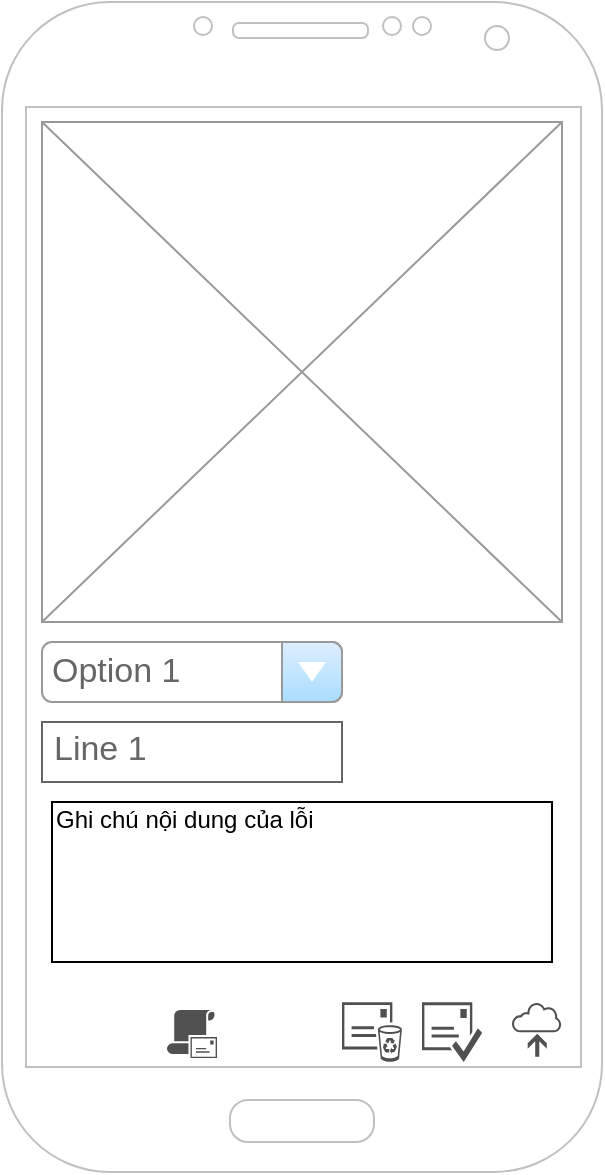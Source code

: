 <mxfile version="21.6.6" type="github">
  <diagram name="Trang-1" id="_9tDX54fQmeihn20TXuU">
    <mxGraphModel dx="1434" dy="790" grid="1" gridSize="10" guides="1" tooltips="1" connect="1" arrows="1" fold="1" page="1" pageScale="1" pageWidth="827" pageHeight="1169" math="0" shadow="0">
      <root>
        <mxCell id="0" />
        <mxCell id="1" parent="0" />
        <mxCell id="nOlmMqcdL2Z6e1UjF-bC-2" value="" style="verticalLabelPosition=bottom;verticalAlign=top;html=1;shadow=0;dashed=0;strokeWidth=1;shape=mxgraph.android.phone2;strokeColor=#c0c0c0;" vertex="1" parent="1">
          <mxGeometry x="40" y="20" width="300" height="585" as="geometry" />
        </mxCell>
        <mxCell id="nOlmMqcdL2Z6e1UjF-bC-6" value="" style="sketch=0;pointerEvents=1;shadow=0;dashed=0;html=1;strokeColor=none;fillColor=#505050;labelPosition=center;verticalLabelPosition=bottom;verticalAlign=top;outlineConnect=0;align=center;shape=mxgraph.office.security.email_address_policy;" vertex="1" parent="1">
          <mxGeometry x="122.5" y="523.97" width="25" height="24.09" as="geometry" />
        </mxCell>
        <mxCell id="nOlmMqcdL2Z6e1UjF-bC-7" value="" style="verticalLabelPosition=bottom;shadow=0;dashed=0;align=center;html=1;verticalAlign=top;strokeWidth=1;shape=mxgraph.mockup.graphics.simpleIcon;strokeColor=#999999;" vertex="1" parent="1">
          <mxGeometry x="60" y="80" width="260" height="250" as="geometry" />
        </mxCell>
        <mxCell id="nOlmMqcdL2Z6e1UjF-bC-8" value="Option 1" style="strokeWidth=1;shadow=0;dashed=0;align=center;html=1;shape=mxgraph.mockup.forms.comboBox;strokeColor=#999999;fillColor=#ddeeff;align=left;fillColor2=#aaddff;mainText=;fontColor=#666666;fontSize=17;spacingLeft=3;points=[];" vertex="1" parent="1">
          <mxGeometry x="60" y="340" width="150" height="30" as="geometry" />
        </mxCell>
        <mxCell id="nOlmMqcdL2Z6e1UjF-bC-9" value="Ghi chú nội dung của lỗi" style="text;spacingTop=-5;whiteSpace=wrap;html=1;align=left;fontSize=12;fontFamily=Helvetica;fillColor=none;strokeColor=default;" vertex="1" parent="1">
          <mxGeometry x="65" y="420" width="250" height="80" as="geometry" />
        </mxCell>
        <mxCell id="nOlmMqcdL2Z6e1UjF-bC-10" value="Line 1" style="strokeWidth=1;shadow=0;dashed=0;align=center;html=1;shape=mxgraph.mockup.text.textBox;fontColor=#666666;align=left;fontSize=17;spacingLeft=4;spacingTop=-3;whiteSpace=wrap;strokeColor=#666666;mainText=" vertex="1" parent="1">
          <mxGeometry x="60" y="380" width="150" height="30" as="geometry" />
        </mxCell>
        <mxCell id="nOlmMqcdL2Z6e1UjF-bC-14" value="" style="sketch=0;pointerEvents=1;shadow=0;dashed=0;html=1;strokeColor=none;fillColor=#505050;labelPosition=center;verticalLabelPosition=bottom;verticalAlign=top;outlineConnect=0;align=center;shape=mxgraph.office.concepts.email_expired;" vertex="1" parent="1">
          <mxGeometry x="210" y="520.09" width="30" height="29.91" as="geometry" />
        </mxCell>
        <mxCell id="nOlmMqcdL2Z6e1UjF-bC-15" value="" style="sketch=0;pointerEvents=1;shadow=0;dashed=0;html=1;strokeColor=none;fillColor=#505050;labelPosition=center;verticalLabelPosition=bottom;verticalAlign=top;outlineConnect=0;align=center;shape=mxgraph.office.concepts.backup_online;" vertex="1" parent="1">
          <mxGeometry x="295" y="520.09" width="25" height="27.27" as="geometry" />
        </mxCell>
        <mxCell id="nOlmMqcdL2Z6e1UjF-bC-16" value="" style="sketch=0;pointerEvents=1;shadow=0;dashed=0;html=1;strokeColor=none;fillColor=#505050;labelPosition=center;verticalLabelPosition=bottom;verticalAlign=top;outlineConnect=0;align=center;shape=mxgraph.office.concepts.email_approved;" vertex="1" parent="1">
          <mxGeometry x="250" y="520.09" width="30" height="29.91" as="geometry" />
        </mxCell>
      </root>
    </mxGraphModel>
  </diagram>
</mxfile>
